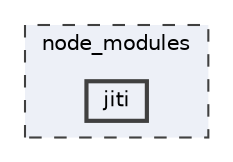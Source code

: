 digraph "node_modules/jiti"
{
 // LATEX_PDF_SIZE
  bgcolor="transparent";
  edge [fontname=Helvetica,fontsize=10,labelfontname=Helvetica,labelfontsize=10];
  node [fontname=Helvetica,fontsize=10,shape=box,height=0.2,width=0.4];
  compound=true
  subgraph clusterdir_acd06b18086a0dd2ae699b1e0b775be8 {
    graph [ bgcolor="#edf0f7", pencolor="grey25", label="node_modules", fontname=Helvetica,fontsize=10 style="filled,dashed", URL="dir_acd06b18086a0dd2ae699b1e0b775be8.html",tooltip=""]
  dir_48c844e2f84929ac0c2a4f1e4bbe4327 [label="jiti", fillcolor="#edf0f7", color="grey25", style="filled,bold", URL="dir_48c844e2f84929ac0c2a4f1e4bbe4327.html",tooltip=""];
  }
}
